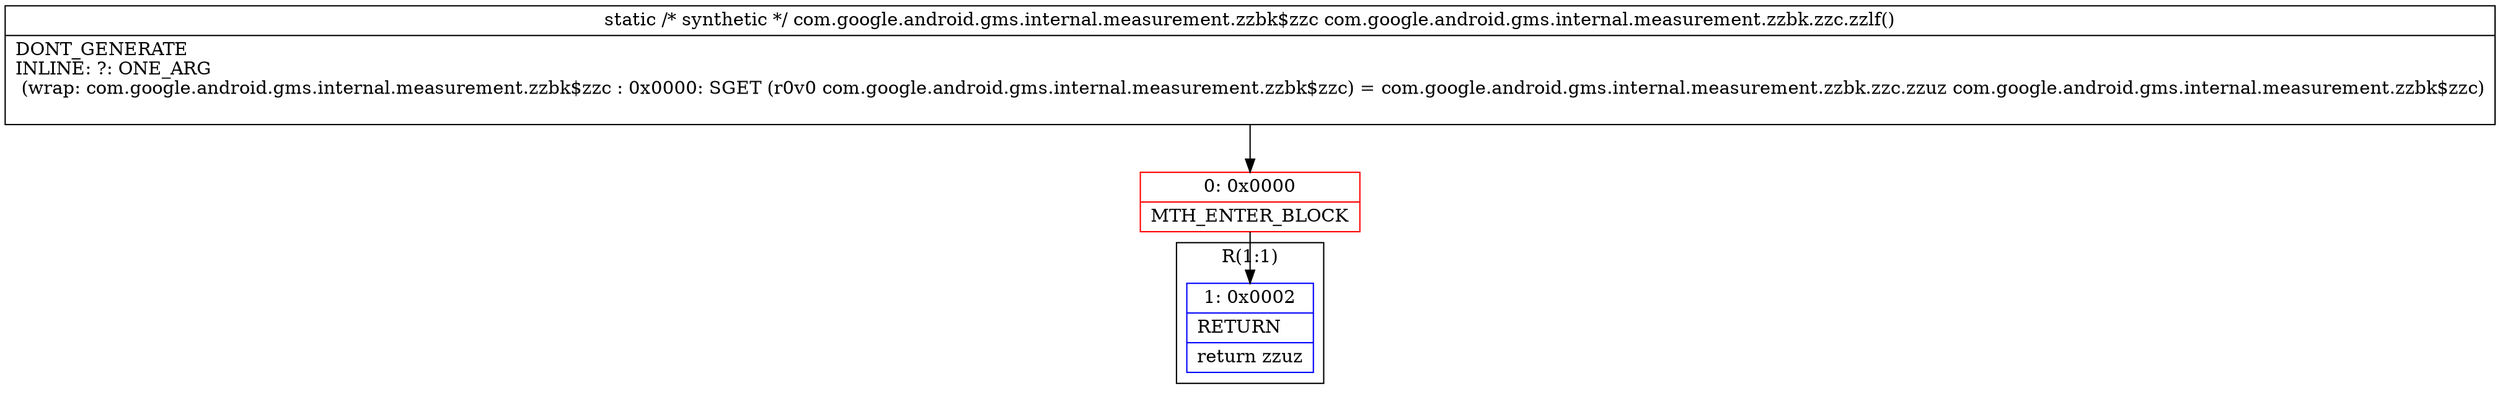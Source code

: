 digraph "CFG forcom.google.android.gms.internal.measurement.zzbk.zzc.zzlf()Lcom\/google\/android\/gms\/internal\/measurement\/zzbk$zzc;" {
subgraph cluster_Region_36845473 {
label = "R(1:1)";
node [shape=record,color=blue];
Node_1 [shape=record,label="{1\:\ 0x0002|RETURN\l|return zzuz\l}"];
}
Node_0 [shape=record,color=red,label="{0\:\ 0x0000|MTH_ENTER_BLOCK\l}"];
MethodNode[shape=record,label="{static \/* synthetic *\/ com.google.android.gms.internal.measurement.zzbk$zzc com.google.android.gms.internal.measurement.zzbk.zzc.zzlf()  | DONT_GENERATE\lINLINE: ?: ONE_ARG  \l  (wrap: com.google.android.gms.internal.measurement.zzbk$zzc : 0x0000: SGET  (r0v0 com.google.android.gms.internal.measurement.zzbk$zzc) =  com.google.android.gms.internal.measurement.zzbk.zzc.zzuz com.google.android.gms.internal.measurement.zzbk$zzc)\l\l}"];
MethodNode -> Node_0;
Node_0 -> Node_1;
}

